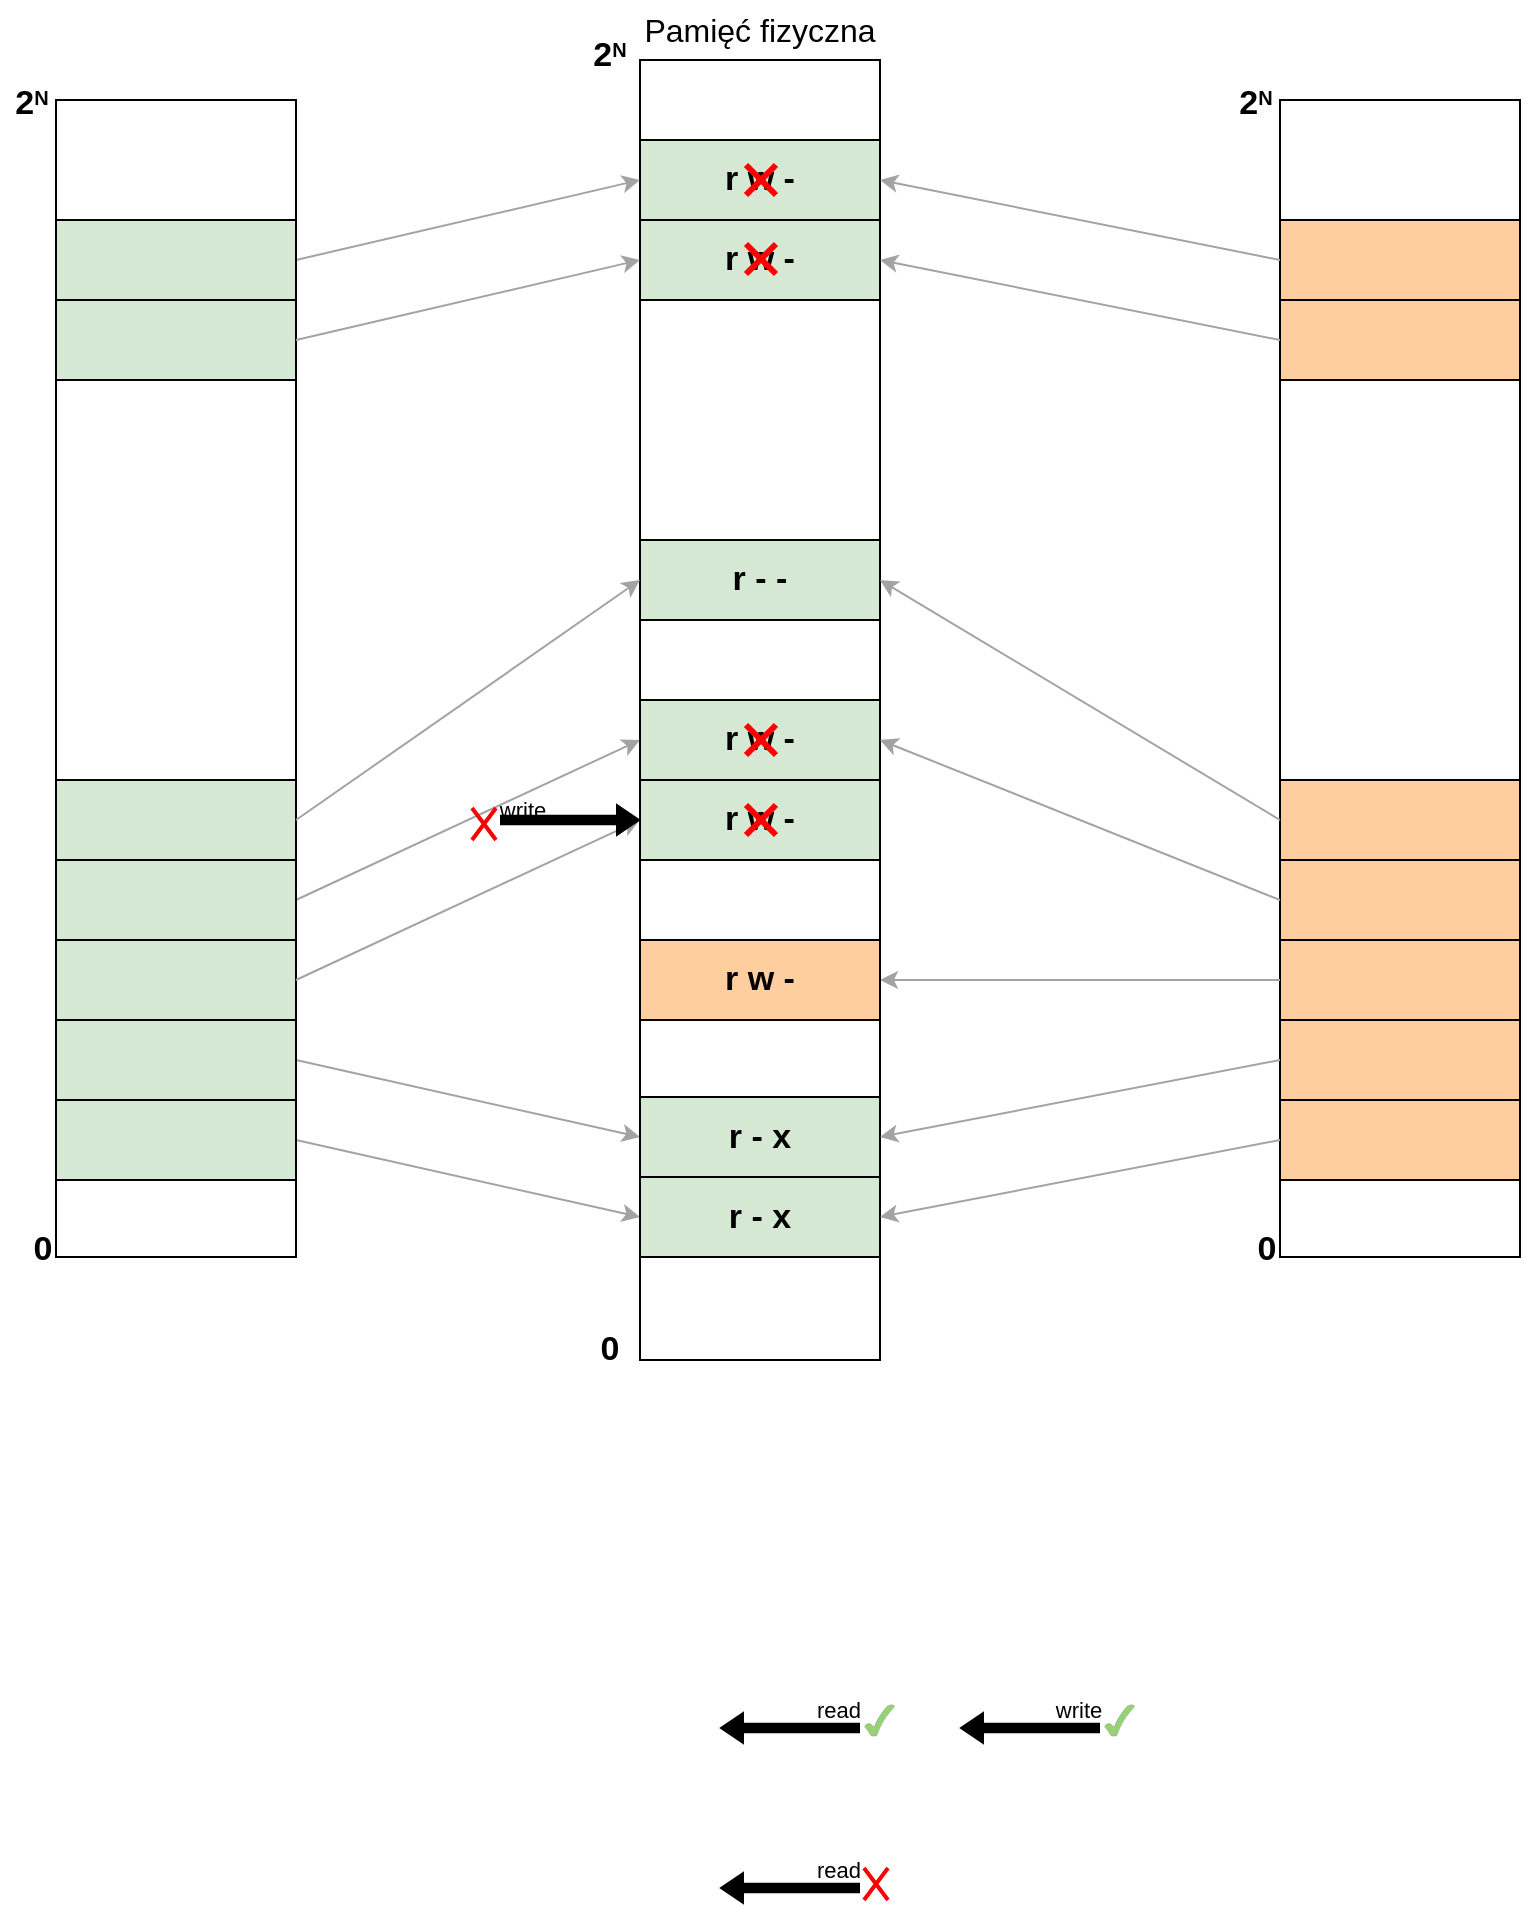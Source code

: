 <mxfile version="24.0.4" type="device">
  <diagram name="Page-1" id="bUzElv2l2GWEFmTksL0H">
    <mxGraphModel dx="-619" dy="155" grid="1" gridSize="10" guides="1" tooltips="1" connect="1" arrows="1" fold="1" page="1" pageScale="1" pageWidth="850" pageHeight="1100" math="0" shadow="0">
      <root>
        <mxCell id="0" />
        <mxCell id="1" parent="0" />
        <mxCell id="l8w7lDZAc4AGo3SvnFqO-1" value="" style="rounded=0;whiteSpace=wrap;html=1;strokeWidth=1;fillColor=none;" parent="1" vertex="1">
          <mxGeometry x="948" y="60" width="120" height="578.5" as="geometry" />
        </mxCell>
        <mxCell id="QkMXo-uOz5fR3eblIkdU-6" value="" style="rounded=0;whiteSpace=wrap;html=1;strokeWidth=1;" parent="1" vertex="1">
          <mxGeometry x="1240" y="40" width="120" height="650" as="geometry" />
        </mxCell>
        <mxCell id="QkMXo-uOz5fR3eblIkdU-9" value="&lt;font style=&quot;font-size: 16px;&quot;&gt;Pamięć fizyczna&lt;/font&gt;" style="text;html=1;align=center;verticalAlign=middle;whiteSpace=wrap;rounded=0;" parent="1" vertex="1">
          <mxGeometry x="1240" y="10" width="120" height="30" as="geometry" />
        </mxCell>
        <mxCell id="QkMXo-uOz5fR3eblIkdU-42" value="" style="endArrow=none;html=1;rounded=0;strokeColor=none;" parent="1" edge="1">
          <mxGeometry width="50" height="50" relative="1" as="geometry">
            <mxPoint x="920.43" y="640" as="sourcePoint" />
            <mxPoint x="920" y="40" as="targetPoint" />
          </mxGeometry>
        </mxCell>
        <mxCell id="ApAm6ha_IGB6OoukJDqG-1" value="&lt;font style=&quot;font-size: 17px;&quot;&gt;&lt;b&gt;0&lt;/b&gt;&lt;b&gt;&lt;br&gt;&lt;/b&gt;&lt;/font&gt;" style="text;html=1;align=center;verticalAlign=middle;whiteSpace=wrap;rounded=0;" parent="1" vertex="1">
          <mxGeometry x="1195" y="670" width="60" height="30" as="geometry" />
        </mxCell>
        <mxCell id="ApAm6ha_IGB6OoukJDqG-2" value="&lt;font style=&quot;font-size: 17px;&quot;&gt;&lt;b style=&quot;font-size: 17px;&quot;&gt;2&lt;/b&gt;&lt;/font&gt;&lt;font size=&quot;1&quot;&gt;&lt;b&gt;&lt;sup style=&quot;font-size: 10px;&quot;&gt;N&lt;/sup&gt;&lt;/b&gt;&lt;/font&gt;" style="text;html=1;align=center;verticalAlign=middle;whiteSpace=wrap;rounded=0;fontSize=17;" parent="1" vertex="1">
          <mxGeometry x="1195" y="23" width="60" height="30" as="geometry" />
        </mxCell>
        <mxCell id="ApAm6ha_IGB6OoukJDqG-3" value="" style="endArrow=none;html=1;rounded=0;strokeColor=none;" parent="1" edge="1">
          <mxGeometry width="50" height="50" relative="1" as="geometry">
            <mxPoint x="1680.43" y="648.5" as="sourcePoint" />
            <mxPoint x="1680" y="48.5" as="targetPoint" />
          </mxGeometry>
        </mxCell>
        <mxCell id="l8w7lDZAc4AGo3SvnFqO-3" value="&lt;font style=&quot;font-size: 17px;&quot;&gt;&lt;b style=&quot;font-size: 17px;&quot;&gt;2&lt;/b&gt;&lt;/font&gt;&lt;font size=&quot;1&quot;&gt;&lt;b&gt;&lt;sup style=&quot;font-size: 10px;&quot;&gt;N&lt;/sup&gt;&lt;/b&gt;&lt;/font&gt;" style="text;html=1;align=center;verticalAlign=middle;whiteSpace=wrap;rounded=0;fontSize=17;" parent="1" vertex="1">
          <mxGeometry x="921" y="47" width="30" height="30" as="geometry" />
        </mxCell>
        <mxCell id="l8w7lDZAc4AGo3SvnFqO-6" value="&lt;font style=&quot;font-size: 17px;&quot;&gt;&lt;b&gt;0&lt;/b&gt;&lt;b&gt;&lt;br&gt;&lt;/b&gt;&lt;/font&gt;" style="text;html=1;align=center;verticalAlign=middle;whiteSpace=wrap;rounded=0;" parent="1" vertex="1">
          <mxGeometry x="935" y="620" width="13" height="30" as="geometry" />
        </mxCell>
        <mxCell id="4U6riaCsUl9iuARCi7AS-1" value="" style="rounded=0;whiteSpace=wrap;html=1;fillColor=#D5E8D4;strokeWidth=1;" parent="1" vertex="1">
          <mxGeometry x="948" y="160" width="120" height="40" as="geometry" />
        </mxCell>
        <mxCell id="4U6riaCsUl9iuARCi7AS-2" value="" style="rounded=0;whiteSpace=wrap;html=1;fillColor=#D5E8D4;strokeWidth=1;" parent="1" vertex="1">
          <mxGeometry x="948" y="400" width="120" height="40" as="geometry" />
        </mxCell>
        <mxCell id="wJ5z2MHJhLZLK62Zy3Jm-5" style="rounded=0;orthogonalLoop=1;jettySize=auto;html=1;entryX=0;entryY=0.5;entryDx=0;entryDy=0;exitX=1;exitY=0.5;exitDx=0;exitDy=0;strokeColor=#A3A3A3;" parent="1" source="4U6riaCsUl9iuARCi7AS-17" target="4U6riaCsUl9iuARCi7AS-9" edge="1">
          <mxGeometry relative="1" as="geometry" />
        </mxCell>
        <mxCell id="4U6riaCsUl9iuARCi7AS-3" value="" style="rounded=0;whiteSpace=wrap;html=1;fillColor=#D5E8D4;strokeWidth=1;" parent="1" vertex="1">
          <mxGeometry x="948" y="480" width="120" height="40" as="geometry" />
        </mxCell>
        <mxCell id="wJ5z2MHJhLZLK62Zy3Jm-3" style="rounded=0;orthogonalLoop=1;jettySize=auto;html=1;entryX=0;entryY=0.5;entryDx=0;entryDy=0;exitX=1;exitY=0.5;exitDx=0;exitDy=0;strokeColor=#A3A3A3;" parent="1" source="4U6riaCsUl9iuARCi7AS-5" target="4U6riaCsUl9iuARCi7AS-24" edge="1">
          <mxGeometry relative="1" as="geometry" />
        </mxCell>
        <mxCell id="4U6riaCsUl9iuARCi7AS-5" value="" style="rounded=0;whiteSpace=wrap;html=1;fillColor=#D5E8D4;strokeWidth=1;" parent="1" vertex="1">
          <mxGeometry x="948" y="520" width="120" height="40" as="geometry" />
        </mxCell>
        <mxCell id="wJ5z2MHJhLZLK62Zy3Jm-2" style="rounded=0;orthogonalLoop=1;jettySize=auto;html=1;entryX=0;entryY=0.5;entryDx=0;entryDy=0;exitX=1;exitY=0.5;exitDx=0;exitDy=0;strokeColor=#A3A3A3;" parent="1" source="QkMXo-uOz5fR3eblIkdU-12" target="4U6riaCsUl9iuARCi7AS-11" edge="1">
          <mxGeometry relative="1" as="geometry" />
        </mxCell>
        <mxCell id="QkMXo-uOz5fR3eblIkdU-12" value="" style="rounded=0;whiteSpace=wrap;html=1;fillColor=#D5E8D4;strokeWidth=1;" parent="1" vertex="1">
          <mxGeometry x="948" y="560" width="120" height="40" as="geometry" />
        </mxCell>
        <mxCell id="4U6riaCsUl9iuARCi7AS-7" value="&lt;span style=&quot;font-size: 17px;&quot;&gt;&lt;b&gt;r w -&lt;/b&gt;&lt;/span&gt;" style="rounded=0;whiteSpace=wrap;html=1;fillColor=#D5E8D4;strokeWidth=1;" parent="1" vertex="1">
          <mxGeometry x="1240" y="80" width="120" height="40" as="geometry" />
        </mxCell>
        <mxCell id="4U6riaCsUl9iuARCi7AS-11" value="&lt;font style=&quot;font-size: 17px;&quot;&gt;&lt;b&gt;r - x&lt;/b&gt;&lt;/font&gt;" style="rounded=0;whiteSpace=wrap;html=1;fillColor=#D5E8D4;strokeWidth=1;" parent="1" vertex="1">
          <mxGeometry x="1240" y="598.5" width="120" height="40" as="geometry" />
        </mxCell>
        <mxCell id="4U6riaCsUl9iuARCi7AS-8" value="&lt;span style=&quot;font-size: 17px;&quot;&gt;&lt;b&gt;r - -&lt;/b&gt;&lt;/span&gt;" style="rounded=0;whiteSpace=wrap;html=1;fillColor=#D5E8D4;strokeWidth=1;" parent="1" vertex="1">
          <mxGeometry x="1240" y="280" width="120" height="40" as="geometry" />
        </mxCell>
        <mxCell id="4U6riaCsUl9iuARCi7AS-9" value="&lt;span style=&quot;font-size: 17px;&quot;&gt;&lt;b&gt;r w -&lt;/b&gt;&lt;/span&gt;" style="rounded=0;whiteSpace=wrap;html=1;fillColor=#D5E8D4;strokeWidth=1;" parent="1" vertex="1">
          <mxGeometry x="1240" y="360" width="120" height="40" as="geometry" />
        </mxCell>
        <mxCell id="4U6riaCsUl9iuARCi7AS-15" value="" style="endArrow=classic;html=1;rounded=0;exitX=1;exitY=0.5;exitDx=0;exitDy=0;entryX=0;entryY=0.5;entryDx=0;entryDy=0;strokeColor=#A3A3A3;" parent="1" source="4U6riaCsUl9iuARCi7AS-20" target="4U6riaCsUl9iuARCi7AS-7" edge="1">
          <mxGeometry width="50" height="50" relative="1" as="geometry">
            <mxPoint x="1080" y="180" as="sourcePoint" />
            <mxPoint x="1230" y="140" as="targetPoint" />
          </mxGeometry>
        </mxCell>
        <mxCell id="wJ5z2MHJhLZLK62Zy3Jm-6" style="rounded=0;orthogonalLoop=1;jettySize=auto;html=1;entryX=0;entryY=0.5;entryDx=0;entryDy=0;exitX=1;exitY=0.5;exitDx=0;exitDy=0;strokeColor=#A3A3A3;" parent="1" source="4U6riaCsUl9iuARCi7AS-2" target="4U6riaCsUl9iuARCi7AS-8" edge="1">
          <mxGeometry relative="1" as="geometry">
            <mxPoint x="1100" y="390" as="sourcePoint" />
          </mxGeometry>
        </mxCell>
        <mxCell id="4U6riaCsUl9iuARCi7AS-17" value="" style="rounded=0;whiteSpace=wrap;html=1;fillColor=#D5E8D4;strokeWidth=1;" parent="1" vertex="1">
          <mxGeometry x="948" y="440" width="120" height="40" as="geometry" />
        </mxCell>
        <mxCell id="wJ5z2MHJhLZLK62Zy3Jm-4" style="rounded=0;orthogonalLoop=1;jettySize=auto;html=1;entryX=0;entryY=0.5;entryDx=0;entryDy=0;exitX=1;exitY=0.5;exitDx=0;exitDy=0;strokeColor=#A3A3A3;" parent="1" source="4U6riaCsUl9iuARCi7AS-3" target="4U6riaCsUl9iuARCi7AS-23" edge="1">
          <mxGeometry relative="1" as="geometry" />
        </mxCell>
        <mxCell id="4U6riaCsUl9iuARCi7AS-20" value="" style="rounded=0;whiteSpace=wrap;html=1;fillColor=#D5E8D4;strokeWidth=1;" parent="1" vertex="1">
          <mxGeometry x="948" y="120" width="120" height="40" as="geometry" />
        </mxCell>
        <mxCell id="4U6riaCsUl9iuARCi7AS-22" value="&lt;span style=&quot;font-size: 17px;&quot;&gt;&lt;b&gt;r w -&lt;/b&gt;&lt;/span&gt;" style="rounded=0;whiteSpace=wrap;html=1;fillColor=#D5E8D4;strokeWidth=1;" parent="1" vertex="1">
          <mxGeometry x="1240" y="120" width="120" height="40" as="geometry" />
        </mxCell>
        <mxCell id="4U6riaCsUl9iuARCi7AS-23" value="&lt;span style=&quot;font-size: 17px;&quot;&gt;&lt;b&gt;r w -&lt;/b&gt;&lt;/span&gt;" style="rounded=0;whiteSpace=wrap;html=1;fillColor=#D5E8D4;strokeWidth=1;" parent="1" vertex="1">
          <mxGeometry x="1240" y="400" width="120" height="40" as="geometry" />
        </mxCell>
        <mxCell id="4U6riaCsUl9iuARCi7AS-24" value="&lt;font style=&quot;font-size: 17px;&quot;&gt;&lt;b&gt;r - x&lt;/b&gt;&lt;/font&gt;" style="rounded=0;whiteSpace=wrap;html=1;fillColor=#D5E8D4;strokeWidth=1;" parent="1" vertex="1">
          <mxGeometry x="1240" y="558.5" width="120" height="40" as="geometry" />
        </mxCell>
        <mxCell id="2PC4lW42PlOZi6NHA7Uj-1" value="" style="rounded=0;whiteSpace=wrap;html=1;strokeWidth=1;fillColor=none;" parent="1" vertex="1">
          <mxGeometry x="1560" y="60" width="120" height="578.5" as="geometry" />
        </mxCell>
        <mxCell id="2PC4lW42PlOZi6NHA7Uj-2" value="" style="endArrow=none;html=1;rounded=0;strokeColor=none;" parent="1" edge="1">
          <mxGeometry width="50" height="50" relative="1" as="geometry">
            <mxPoint x="1680.43" y="630" as="sourcePoint" />
            <mxPoint x="1680" y="30" as="targetPoint" />
          </mxGeometry>
        </mxCell>
        <mxCell id="2PC4lW42PlOZi6NHA7Uj-3" value="&lt;font style=&quot;font-size: 17px;&quot;&gt;&lt;b style=&quot;font-size: 17px;&quot;&gt;2&lt;/b&gt;&lt;/font&gt;&lt;font size=&quot;1&quot;&gt;&lt;b&gt;&lt;sup style=&quot;font-size: 10px;&quot;&gt;N&lt;/sup&gt;&lt;/b&gt;&lt;/font&gt;" style="text;html=1;align=center;verticalAlign=middle;whiteSpace=wrap;rounded=0;fontSize=17;strokeColor=none;" parent="1" vertex="1">
          <mxGeometry x="1533" y="47" width="30" height="30" as="geometry" />
        </mxCell>
        <mxCell id="2PC4lW42PlOZi6NHA7Uj-4" value="&lt;font style=&quot;font-size: 17px;&quot;&gt;&lt;b&gt;0&lt;/b&gt;&lt;b&gt;&lt;br&gt;&lt;/b&gt;&lt;/font&gt;" style="text;html=1;align=center;verticalAlign=middle;whiteSpace=wrap;rounded=0;strokeColor=none;" parent="1" vertex="1">
          <mxGeometry x="1547" y="620" width="13" height="30" as="geometry" />
        </mxCell>
        <mxCell id="2PC4lW42PlOZi6NHA7Uj-5" value="" style="rounded=0;whiteSpace=wrap;html=1;fillColor=#FFCE9F;strokeWidth=1;" parent="1" vertex="1">
          <mxGeometry x="1560" y="160" width="120" height="40" as="geometry" />
        </mxCell>
        <mxCell id="2PC4lW42PlOZi6NHA7Uj-7" value="" style="rounded=0;whiteSpace=wrap;html=1;fillColor=#FFCE9F;strokeWidth=1;" parent="1" vertex="1">
          <mxGeometry x="1560" y="440" width="120" height="40" as="geometry" />
        </mxCell>
        <mxCell id="2PC4lW42PlOZi6NHA7Uj-8" value="" style="rounded=0;whiteSpace=wrap;html=1;fillColor=#FFCE9F;strokeWidth=1;" parent="1" vertex="1">
          <mxGeometry x="1560" y="520" width="120" height="40" as="geometry" />
        </mxCell>
        <mxCell id="2PC4lW42PlOZi6NHA7Uj-9" value="" style="rounded=0;whiteSpace=wrap;html=1;fillColor=#FFCE9F;strokeWidth=1;" parent="1" vertex="1">
          <mxGeometry x="1560" y="560" width="120" height="40" as="geometry" />
        </mxCell>
        <mxCell id="2PC4lW42PlOZi6NHA7Uj-10" value="" style="rounded=0;whiteSpace=wrap;html=1;fillColor=#FFCE9F;strokeWidth=1;" parent="1" vertex="1">
          <mxGeometry x="1560" y="400" width="120" height="40" as="geometry" />
        </mxCell>
        <mxCell id="2PC4lW42PlOZi6NHA7Uj-11" value="" style="rounded=0;whiteSpace=wrap;html=1;fillColor=#FFCE9F;strokeWidth=1;" parent="1" vertex="1">
          <mxGeometry x="1560" y="480" width="120" height="40" as="geometry" />
        </mxCell>
        <mxCell id="2PC4lW42PlOZi6NHA7Uj-13" value="" style="rounded=0;whiteSpace=wrap;html=1;fillColor=#FFCE9F;strokeWidth=1;" parent="1" vertex="1">
          <mxGeometry x="1560" y="120" width="120" height="40" as="geometry" />
        </mxCell>
        <mxCell id="2PC4lW42PlOZi6NHA7Uj-14" value="" style="endArrow=classic;html=1;rounded=0;entryX=1;entryY=0.5;entryDx=0;entryDy=0;exitX=0;exitY=0.5;exitDx=0;exitDy=0;strokeColor=#A3A3A3;" parent="1" source="2PC4lW42PlOZi6NHA7Uj-13" target="4U6riaCsUl9iuARCi7AS-7" edge="1">
          <mxGeometry width="50" height="50" relative="1" as="geometry">
            <mxPoint x="1550" y="180" as="sourcePoint" />
            <mxPoint x="1360.0" y="180.0" as="targetPoint" />
          </mxGeometry>
        </mxCell>
        <mxCell id="2PC4lW42PlOZi6NHA7Uj-15" value="" style="endArrow=classic;html=1;rounded=0;exitX=0;exitY=0.5;exitDx=0;exitDy=0;entryX=1;entryY=0.5;entryDx=0;entryDy=0;strokeColor=#A3A3A3;" parent="1" source="2PC4lW42PlOZi6NHA7Uj-10" target="4U6riaCsUl9iuARCi7AS-8" edge="1">
          <mxGeometry width="50" height="50" relative="1" as="geometry">
            <mxPoint x="1550" y="380" as="sourcePoint" />
            <mxPoint x="1360.0" y="340.0" as="targetPoint" />
          </mxGeometry>
        </mxCell>
        <mxCell id="2PC4lW42PlOZi6NHA7Uj-18" value="" style="endArrow=classic;html=1;rounded=0;entryX=1;entryY=0.5;entryDx=0;entryDy=0;exitX=0;exitY=0.5;exitDx=0;exitDy=0;strokeColor=#A3A3A3;" parent="1" source="2PC4lW42PlOZi6NHA7Uj-7" target="4U6riaCsUl9iuARCi7AS-9" edge="1">
          <mxGeometry width="50" height="50" relative="1" as="geometry">
            <mxPoint x="1550" y="540" as="sourcePoint" />
            <mxPoint x="1360.0" y="460" as="targetPoint" />
          </mxGeometry>
        </mxCell>
        <mxCell id="wJ5z2MHJhLZLK62Zy3Jm-1" value="" style="endArrow=classic;html=1;rounded=0;entryX=0;entryY=0.5;entryDx=0;entryDy=0;exitX=1;exitY=0.5;exitDx=0;exitDy=0;strokeColor=#A3A3A3;" parent="1" source="4U6riaCsUl9iuARCi7AS-1" target="4U6riaCsUl9iuARCi7AS-22" edge="1">
          <mxGeometry width="50" height="50" relative="1" as="geometry">
            <mxPoint x="1090" y="190" as="sourcePoint" />
            <mxPoint x="1240" y="150" as="targetPoint" />
          </mxGeometry>
        </mxCell>
        <mxCell id="wJ5z2MHJhLZLK62Zy3Jm-12" value="" style="endArrow=classic;html=1;rounded=0;entryX=1;entryY=0.5;entryDx=0;entryDy=0;exitX=0;exitY=0.5;exitDx=0;exitDy=0;strokeColor=#A3A3A3;" parent="1" source="2PC4lW42PlOZi6NHA7Uj-11" target="s4HxE9NR5FeVgtbq0hi3-1" edge="1">
          <mxGeometry width="50" height="50" relative="1" as="geometry">
            <mxPoint x="1560" y="550" as="sourcePoint" />
            <mxPoint x="1360.0" y="500" as="targetPoint" />
          </mxGeometry>
        </mxCell>
        <mxCell id="wJ5z2MHJhLZLK62Zy3Jm-13" value="" style="endArrow=classic;html=1;rounded=0;entryX=1;entryY=0.5;entryDx=0;entryDy=0;exitX=0;exitY=0.5;exitDx=0;exitDy=0;strokeColor=#A3A3A3;" parent="1" source="2PC4lW42PlOZi6NHA7Uj-8" target="4U6riaCsUl9iuARCi7AS-24" edge="1">
          <mxGeometry width="50" height="50" relative="1" as="geometry">
            <mxPoint x="1570" y="560" as="sourcePoint" />
            <mxPoint x="1360.0" y="540" as="targetPoint" />
          </mxGeometry>
        </mxCell>
        <mxCell id="wJ5z2MHJhLZLK62Zy3Jm-14" value="" style="endArrow=classic;html=1;rounded=0;entryX=1;entryY=0.5;entryDx=0;entryDy=0;exitX=0;exitY=0.5;exitDx=0;exitDy=0;strokeColor=#A3A3A3;" parent="1" source="2PC4lW42PlOZi6NHA7Uj-9" target="4U6riaCsUl9iuARCi7AS-11" edge="1">
          <mxGeometry width="50" height="50" relative="1" as="geometry">
            <mxPoint x="1520" y="570" as="sourcePoint" />
            <mxPoint x="1360.0" y="658.5" as="targetPoint" />
          </mxGeometry>
        </mxCell>
        <mxCell id="wJ5z2MHJhLZLK62Zy3Jm-17" value="" style="endArrow=classic;html=1;rounded=0;entryX=1;entryY=0.5;entryDx=0;entryDy=0;exitX=0;exitY=0.5;exitDx=0;exitDy=0;strokeColor=#A3A3A3;" parent="1" source="2PC4lW42PlOZi6NHA7Uj-5" target="4U6riaCsUl9iuARCi7AS-22" edge="1">
          <mxGeometry width="50" height="50" relative="1" as="geometry">
            <mxPoint x="1570" y="150" as="sourcePoint" />
            <mxPoint x="1360.0" y="220.0" as="targetPoint" />
          </mxGeometry>
        </mxCell>
        <mxCell id="EobwRnOPe_Cn5CLV6IIJ-4" value="" style="shape=mxgraph.sysml.x;strokeWidth=3;strokeColor=#FF0000;" parent="1" vertex="1">
          <mxGeometry x="1293" y="132" width="15" height="15" as="geometry" />
        </mxCell>
        <mxCell id="EobwRnOPe_Cn5CLV6IIJ-5" value="" style="shape=mxgraph.sysml.x;strokeWidth=3;strokeColor=#FF0000;" parent="1" vertex="1">
          <mxGeometry x="1293" y="92.5" width="15" height="15" as="geometry" />
        </mxCell>
        <mxCell id="EobwRnOPe_Cn5CLV6IIJ-6" value="" style="shape=mxgraph.sysml.x;strokeWidth=3;strokeColor=#FF0000;" parent="1" vertex="1">
          <mxGeometry x="1293" y="372.5" width="15" height="15" as="geometry" />
        </mxCell>
        <mxCell id="EobwRnOPe_Cn5CLV6IIJ-7" value="" style="shape=mxgraph.sysml.x;strokeWidth=3;strokeColor=#FF0000;" parent="1" vertex="1">
          <mxGeometry x="1293" y="412.5" width="15" height="15" as="geometry" />
        </mxCell>
        <mxCell id="ItOEgCVd1OpDRBaaKX-E-23" value="" style="group" parent="1" vertex="1" connectable="0">
          <mxGeometry x="1280" y="850" width="84" height="30" as="geometry" />
        </mxCell>
        <mxCell id="ItOEgCVd1OpDRBaaKX-E-24" value="" style="shape=flexArrow;endArrow=classic;html=1;rounded=0;width=4.138;endSize=3.333;endWidth=9.623;fillColor=#000000;" parent="ItOEgCVd1OpDRBaaKX-E-23" edge="1">
          <mxGeometry width="50" height="50" relative="1" as="geometry">
            <mxPoint x="70" y="24" as="sourcePoint" />
            <mxPoint y="24" as="targetPoint" />
          </mxGeometry>
        </mxCell>
        <mxCell id="ItOEgCVd1OpDRBaaKX-E-25" value="&lt;font style=&quot;font-size: 11px;&quot;&gt;read&lt;/font&gt;" style="text;html=1;align=center;verticalAlign=middle;resizable=0;points=[];autosize=1;strokeColor=none;fillColor=none;" parent="ItOEgCVd1OpDRBaaKX-E-23" vertex="1">
          <mxGeometry x="34" width="50" height="30" as="geometry" />
        </mxCell>
        <mxCell id="ItOEgCVd1OpDRBaaKX-E-26" value="" style="verticalLabelPosition=bottom;verticalAlign=top;html=1;shape=mxgraph.basic.tick;strokeWidth=0;fillColor=#97D077;" parent="ItOEgCVd1OpDRBaaKX-E-23" vertex="1">
          <mxGeometry x="72" y="12" width="15" height="16" as="geometry" />
        </mxCell>
        <mxCell id="ItOEgCVd1OpDRBaaKX-E-27" value="" style="group" parent="1" vertex="1" connectable="0">
          <mxGeometry x="1400" y="850" width="84" height="30" as="geometry" />
        </mxCell>
        <mxCell id="ItOEgCVd1OpDRBaaKX-E-28" value="" style="shape=flexArrow;endArrow=classic;html=1;rounded=0;width=4.138;endSize=3.333;endWidth=9.623;fillColor=#000000;" parent="ItOEgCVd1OpDRBaaKX-E-27" edge="1">
          <mxGeometry width="50" height="50" relative="1" as="geometry">
            <mxPoint x="70" y="24" as="sourcePoint" />
            <mxPoint y="24" as="targetPoint" />
          </mxGeometry>
        </mxCell>
        <mxCell id="ItOEgCVd1OpDRBaaKX-E-29" value="&lt;font style=&quot;font-size: 11px;&quot;&gt;write&lt;/font&gt;" style="text;html=1;align=center;verticalAlign=middle;resizable=0;points=[];autosize=1;strokeColor=none;fillColor=none;" parent="ItOEgCVd1OpDRBaaKX-E-27" vertex="1">
          <mxGeometry x="34" width="50" height="30" as="geometry" />
        </mxCell>
        <mxCell id="ItOEgCVd1OpDRBaaKX-E-30" value="" style="verticalLabelPosition=bottom;verticalAlign=top;html=1;shape=mxgraph.basic.tick;strokeWidth=0;fillColor=#97D077;" parent="ItOEgCVd1OpDRBaaKX-E-27" vertex="1">
          <mxGeometry x="72" y="12" width="15" height="16" as="geometry" />
        </mxCell>
        <mxCell id="ItOEgCVd1OpDRBaaKX-E-31" value="" style="group" parent="1" vertex="1" connectable="0">
          <mxGeometry x="1280" y="930" width="84" height="30" as="geometry" />
        </mxCell>
        <mxCell id="ItOEgCVd1OpDRBaaKX-E-32" value="" style="shape=flexArrow;endArrow=classic;html=1;rounded=0;width=4.138;endSize=3.333;endWidth=9.623;fillColor=#000000;" parent="ItOEgCVd1OpDRBaaKX-E-31" edge="1">
          <mxGeometry width="50" height="50" relative="1" as="geometry">
            <mxPoint x="70" y="24" as="sourcePoint" />
            <mxPoint y="24" as="targetPoint" />
          </mxGeometry>
        </mxCell>
        <mxCell id="ItOEgCVd1OpDRBaaKX-E-33" value="&lt;font style=&quot;font-size: 11px;&quot;&gt;read&lt;/font&gt;" style="text;html=1;align=center;verticalAlign=middle;resizable=0;points=[];autosize=1;strokeColor=none;fillColor=none;" parent="ItOEgCVd1OpDRBaaKX-E-31" vertex="1">
          <mxGeometry x="34" width="50" height="30" as="geometry" />
        </mxCell>
        <mxCell id="ItOEgCVd1OpDRBaaKX-E-39" value="" style="shape=mxgraph.sysml.x;strokeWidth=2;strokeColor=#FF0000;" parent="ItOEgCVd1OpDRBaaKX-E-31" vertex="1">
          <mxGeometry x="72" y="14" width="12" height="16" as="geometry" />
        </mxCell>
        <mxCell id="ItOEgCVd1OpDRBaaKX-E-35" value="" style="group;flipH=1;" parent="1" vertex="1" connectable="0">
          <mxGeometry x="1156" y="400" width="84" height="30" as="geometry" />
        </mxCell>
        <mxCell id="ItOEgCVd1OpDRBaaKX-E-36" value="" style="shape=flexArrow;endArrow=classic;html=1;rounded=0;width=4.138;endSize=3.333;endWidth=9.623;fillColor=#000000;" parent="ItOEgCVd1OpDRBaaKX-E-35" edge="1">
          <mxGeometry width="50" height="50" relative="1" as="geometry">
            <mxPoint x="14" y="20" as="sourcePoint" />
            <mxPoint x="84" y="20" as="targetPoint" />
          </mxGeometry>
        </mxCell>
        <mxCell id="ItOEgCVd1OpDRBaaKX-E-37" value="&lt;font style=&quot;font-size: 11px;&quot;&gt;write&lt;/font&gt;" style="text;html=1;align=center;verticalAlign=middle;resizable=0;points=[];autosize=1;strokeColor=none;fillColor=none;" parent="ItOEgCVd1OpDRBaaKX-E-35" vertex="1">
          <mxGeometry width="50" height="30" as="geometry" />
        </mxCell>
        <mxCell id="ItOEgCVd1OpDRBaaKX-E-40" value="" style="shape=mxgraph.sysml.x;strokeWidth=2;strokeColor=#FF0000;" parent="ItOEgCVd1OpDRBaaKX-E-35" vertex="1">
          <mxGeometry y="14" width="12" height="16" as="geometry" />
        </mxCell>
        <mxCell id="s4HxE9NR5FeVgtbq0hi3-1" value="&lt;span style=&quot;font-size: 17px;&quot;&gt;&lt;b&gt;r w -&lt;/b&gt;&lt;/span&gt;" style="rounded=0;whiteSpace=wrap;html=1;fillColor=#FFCE9F;strokeWidth=1;" vertex="1" parent="1">
          <mxGeometry x="1240" y="480" width="120" height="40" as="geometry" />
        </mxCell>
      </root>
    </mxGraphModel>
  </diagram>
</mxfile>
